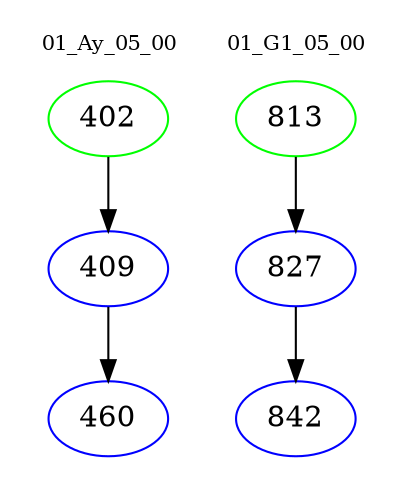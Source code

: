 digraph{
subgraph cluster_0 {
color = white
label = "01_Ay_05_00";
fontsize=10;
T0_402 [label="402", color="green"]
T0_402 -> T0_409 [color="black"]
T0_409 [label="409", color="blue"]
T0_409 -> T0_460 [color="black"]
T0_460 [label="460", color="blue"]
}
subgraph cluster_1 {
color = white
label = "01_G1_05_00";
fontsize=10;
T1_813 [label="813", color="green"]
T1_813 -> T1_827 [color="black"]
T1_827 [label="827", color="blue"]
T1_827 -> T1_842 [color="black"]
T1_842 [label="842", color="blue"]
}
}
